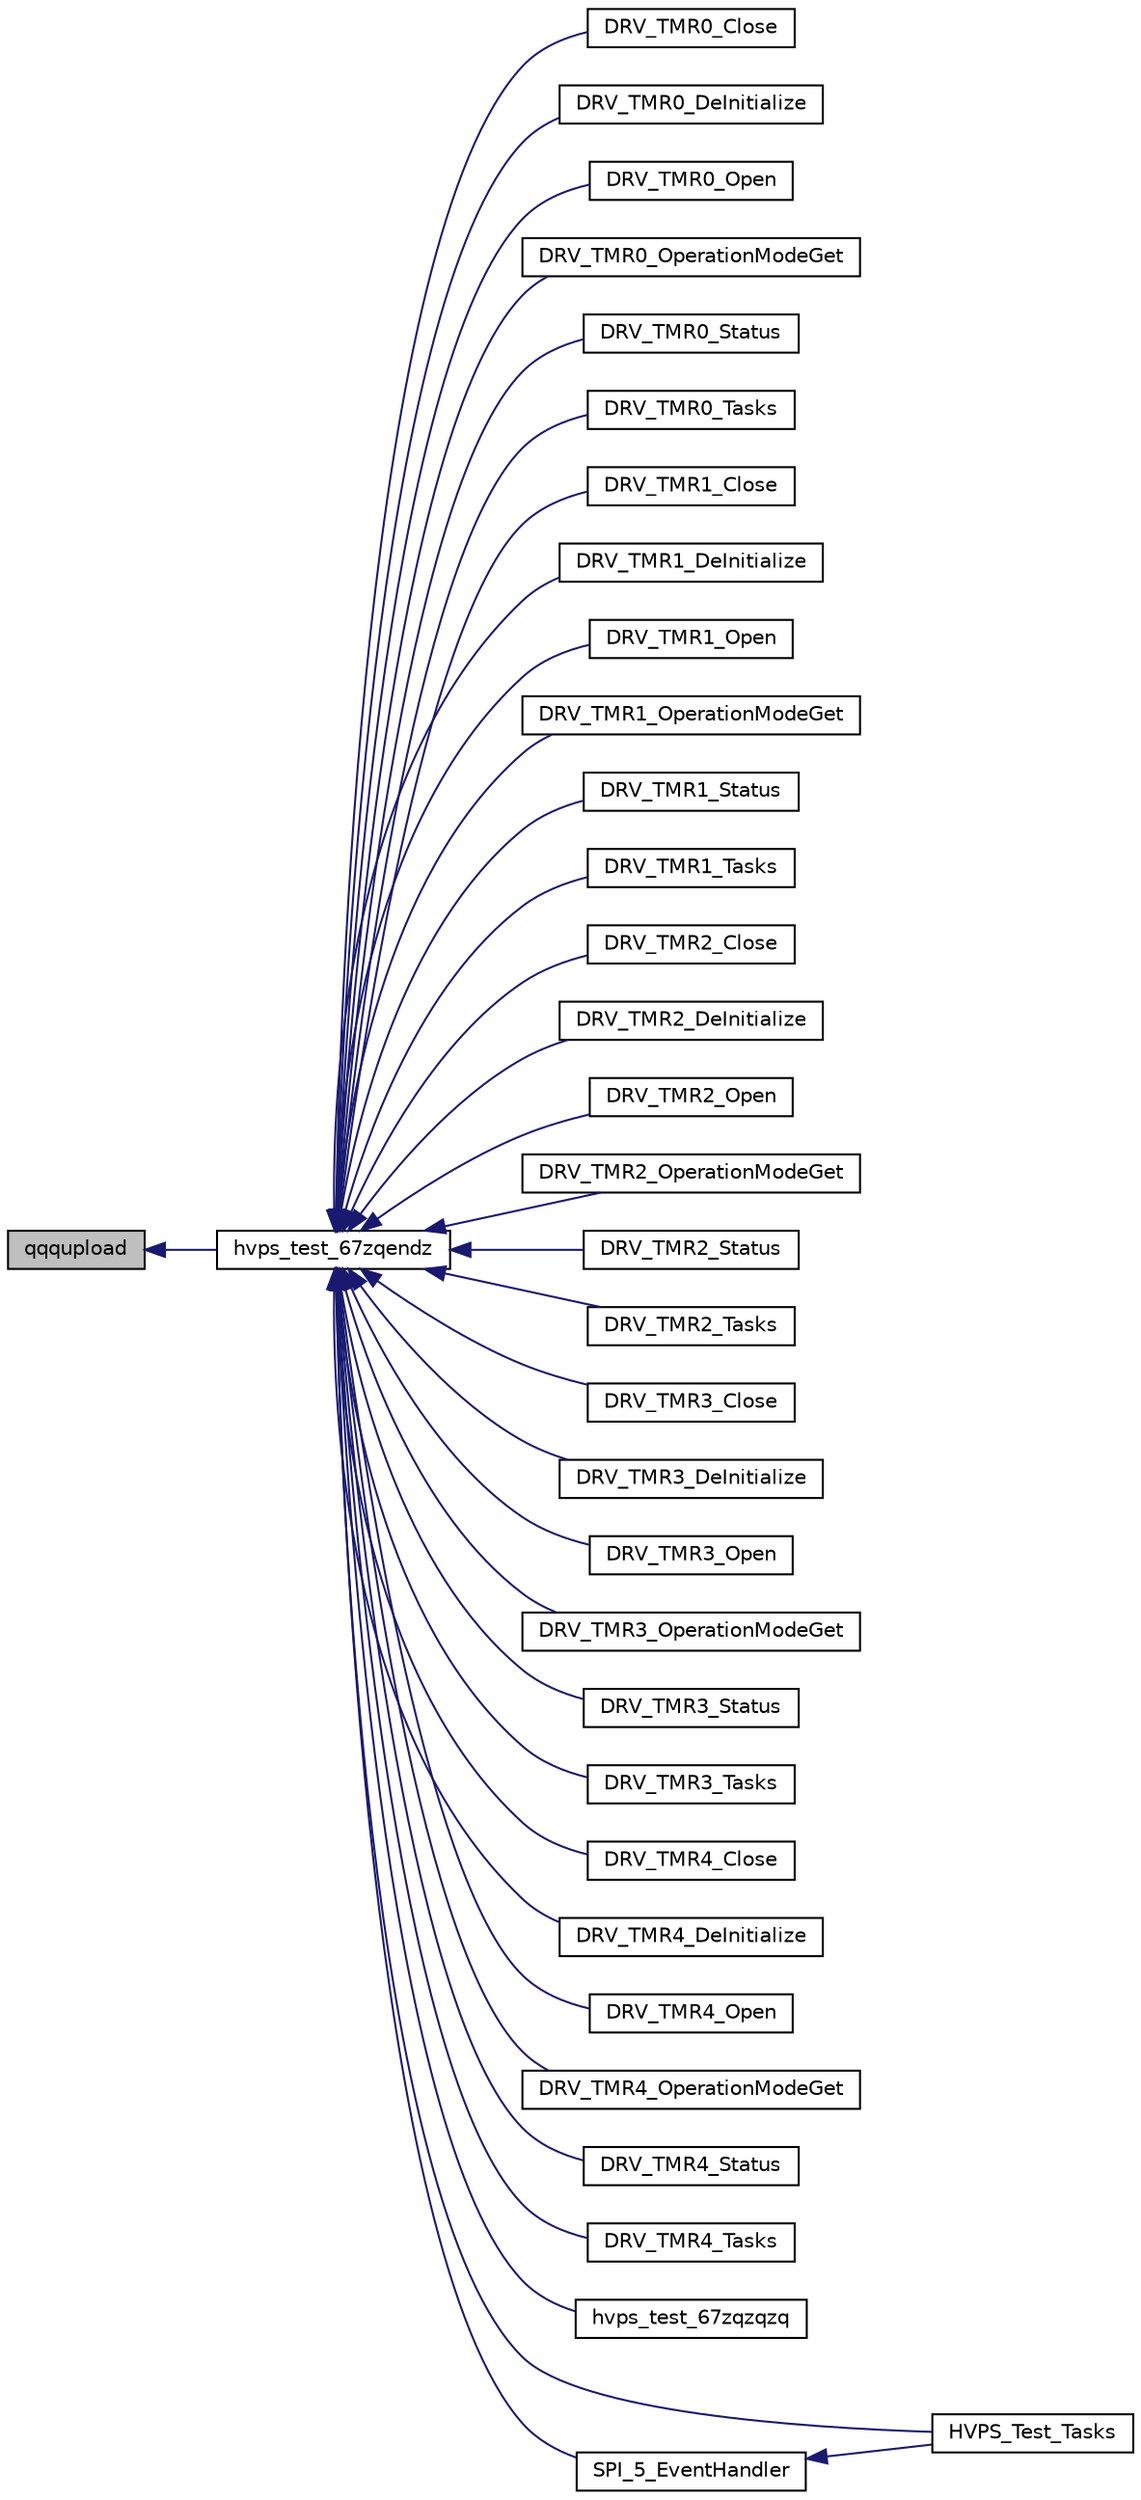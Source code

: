 digraph "qqqupload"
{
  edge [fontname="Helvetica",fontsize="10",labelfontname="Helvetica",labelfontsize="10"];
  node [fontname="Helvetica",fontsize="10",shape=record];
  rankdir="LR";
  Node1690 [label="qqqupload",height=0.2,width=0.4,color="black", fillcolor="grey75", style="filled", fontcolor="black"];
  Node1690 -> Node1691 [dir="back",color="midnightblue",fontsize="10",style="solid",fontname="Helvetica"];
  Node1691 [label="hvps_test_67zqendz",height=0.2,width=0.4,color="black", fillcolor="white", style="filled",URL="$inszt__hvps__test_8c.html#ad8c587bedb05e758a49e8e760fa00bff"];
  Node1691 -> Node1692 [dir="back",color="midnightblue",fontsize="10",style="solid",fontname="Helvetica"];
  Node1692 [label="DRV_TMR0_Close",height=0.2,width=0.4,color="black", fillcolor="white", style="filled",URL="$inszt__hvps__test_8c.html#a32eae35a1e64a44969e70c746ec9cdc2"];
  Node1691 -> Node1693 [dir="back",color="midnightblue",fontsize="10",style="solid",fontname="Helvetica"];
  Node1693 [label="DRV_TMR0_DeInitialize",height=0.2,width=0.4,color="black", fillcolor="white", style="filled",URL="$inszt__hvps__test_8c.html#ac35e22ce2277246569aa15a0142f42de"];
  Node1691 -> Node1694 [dir="back",color="midnightblue",fontsize="10",style="solid",fontname="Helvetica"];
  Node1694 [label="DRV_TMR0_Open",height=0.2,width=0.4,color="black", fillcolor="white", style="filled",URL="$inszt__hvps__test_8c.html#a6185be0b1acc5308100e9c168c6d9882"];
  Node1691 -> Node1695 [dir="back",color="midnightblue",fontsize="10",style="solid",fontname="Helvetica"];
  Node1695 [label="DRV_TMR0_OperationModeGet",height=0.2,width=0.4,color="black", fillcolor="white", style="filled",URL="$inszt__hvps__test_8c.html#a75154e72363837310412c5f0f77ca99b"];
  Node1691 -> Node1696 [dir="back",color="midnightblue",fontsize="10",style="solid",fontname="Helvetica"];
  Node1696 [label="DRV_TMR0_Status",height=0.2,width=0.4,color="black", fillcolor="white", style="filled",URL="$inszt__hvps__test_8c.html#aa0b45abb3787c0b80fba63077983fda6"];
  Node1691 -> Node1697 [dir="back",color="midnightblue",fontsize="10",style="solid",fontname="Helvetica"];
  Node1697 [label="DRV_TMR0_Tasks",height=0.2,width=0.4,color="black", fillcolor="white", style="filled",URL="$inszt__hvps__test_8c.html#a074ed24077060483c762988f726d23e9"];
  Node1691 -> Node1698 [dir="back",color="midnightblue",fontsize="10",style="solid",fontname="Helvetica"];
  Node1698 [label="DRV_TMR1_Close",height=0.2,width=0.4,color="black", fillcolor="white", style="filled",URL="$inszt__hvps__test_8c.html#a6a5cde4bb2a1f040394eff6085aa1d59"];
  Node1691 -> Node1699 [dir="back",color="midnightblue",fontsize="10",style="solid",fontname="Helvetica"];
  Node1699 [label="DRV_TMR1_DeInitialize",height=0.2,width=0.4,color="black", fillcolor="white", style="filled",URL="$inszt__hvps__test_8c.html#abf7739f5097a1ceff5268ea070a35c9e"];
  Node1691 -> Node1700 [dir="back",color="midnightblue",fontsize="10",style="solid",fontname="Helvetica"];
  Node1700 [label="DRV_TMR1_Open",height=0.2,width=0.4,color="black", fillcolor="white", style="filled",URL="$inszt__hvps__test_8c.html#ac23662f1a2e62aff3d8576b4fb403b5e"];
  Node1691 -> Node1701 [dir="back",color="midnightblue",fontsize="10",style="solid",fontname="Helvetica"];
  Node1701 [label="DRV_TMR1_OperationModeGet",height=0.2,width=0.4,color="black", fillcolor="white", style="filled",URL="$inszt__hvps__test_8c.html#a2ddcb52c248a14db2f5d3cc2b8396b4d"];
  Node1691 -> Node1702 [dir="back",color="midnightblue",fontsize="10",style="solid",fontname="Helvetica"];
  Node1702 [label="DRV_TMR1_Status",height=0.2,width=0.4,color="black", fillcolor="white", style="filled",URL="$inszt__hvps__test_8c.html#af0b509a65d0cc40830845f905e72f383"];
  Node1691 -> Node1703 [dir="back",color="midnightblue",fontsize="10",style="solid",fontname="Helvetica"];
  Node1703 [label="DRV_TMR1_Tasks",height=0.2,width=0.4,color="black", fillcolor="white", style="filled",URL="$inszt__hvps__test_8c.html#a0c01e1083b80ad88b2bc0fae758b1f0e"];
  Node1691 -> Node1704 [dir="back",color="midnightblue",fontsize="10",style="solid",fontname="Helvetica"];
  Node1704 [label="DRV_TMR2_Close",height=0.2,width=0.4,color="black", fillcolor="white", style="filled",URL="$inszt__hvps__test_8c.html#a5ad44e5f36f8a566c396331e7c08c15d"];
  Node1691 -> Node1705 [dir="back",color="midnightblue",fontsize="10",style="solid",fontname="Helvetica"];
  Node1705 [label="DRV_TMR2_DeInitialize",height=0.2,width=0.4,color="black", fillcolor="white", style="filled",URL="$inszt__hvps__test_8c.html#a0aa800750e31f5d3aea0afcd7faa41fe"];
  Node1691 -> Node1706 [dir="back",color="midnightblue",fontsize="10",style="solid",fontname="Helvetica"];
  Node1706 [label="DRV_TMR2_Open",height=0.2,width=0.4,color="black", fillcolor="white", style="filled",URL="$inszt__hvps__test_8c.html#ae3ec2e7d926f1dfcf4d5b4ec3f4452b1"];
  Node1691 -> Node1707 [dir="back",color="midnightblue",fontsize="10",style="solid",fontname="Helvetica"];
  Node1707 [label="DRV_TMR2_OperationModeGet",height=0.2,width=0.4,color="black", fillcolor="white", style="filled",URL="$inszt__hvps__test_8c.html#aaec612bc5ca6823e226aa9e168f0f7e4"];
  Node1691 -> Node1708 [dir="back",color="midnightblue",fontsize="10",style="solid",fontname="Helvetica"];
  Node1708 [label="DRV_TMR2_Status",height=0.2,width=0.4,color="black", fillcolor="white", style="filled",URL="$inszt__hvps__test_8c.html#ab66021f387d5cbb3e7ab20b7718aa773"];
  Node1691 -> Node1709 [dir="back",color="midnightblue",fontsize="10",style="solid",fontname="Helvetica"];
  Node1709 [label="DRV_TMR2_Tasks",height=0.2,width=0.4,color="black", fillcolor="white", style="filled",URL="$inszt__hvps__test_8c.html#a4cae103296c260a0cacd0bfbb02abec6"];
  Node1691 -> Node1710 [dir="back",color="midnightblue",fontsize="10",style="solid",fontname="Helvetica"];
  Node1710 [label="DRV_TMR3_Close",height=0.2,width=0.4,color="black", fillcolor="white", style="filled",URL="$inszt__hvps__test_8c.html#a5dd9fa4b5c96ae83f17ed22952b3526b"];
  Node1691 -> Node1711 [dir="back",color="midnightblue",fontsize="10",style="solid",fontname="Helvetica"];
  Node1711 [label="DRV_TMR3_DeInitialize",height=0.2,width=0.4,color="black", fillcolor="white", style="filled",URL="$inszt__hvps__test_8c.html#a51119949a1b0dc2ade9d15cd3eef3cf9"];
  Node1691 -> Node1712 [dir="back",color="midnightblue",fontsize="10",style="solid",fontname="Helvetica"];
  Node1712 [label="DRV_TMR3_Open",height=0.2,width=0.4,color="black", fillcolor="white", style="filled",URL="$inszt__hvps__test_8c.html#a14def85d2721c6fe7a0f52e5da985745"];
  Node1691 -> Node1713 [dir="back",color="midnightblue",fontsize="10",style="solid",fontname="Helvetica"];
  Node1713 [label="DRV_TMR3_OperationModeGet",height=0.2,width=0.4,color="black", fillcolor="white", style="filled",URL="$inszt__hvps__test_8c.html#aba3d374b5742c8fed77fb9c5125906e8"];
  Node1691 -> Node1714 [dir="back",color="midnightblue",fontsize="10",style="solid",fontname="Helvetica"];
  Node1714 [label="DRV_TMR3_Status",height=0.2,width=0.4,color="black", fillcolor="white", style="filled",URL="$inszt__hvps__test_8c.html#ab337820f2261ee63bfbdbe91f999de92"];
  Node1691 -> Node1715 [dir="back",color="midnightblue",fontsize="10",style="solid",fontname="Helvetica"];
  Node1715 [label="DRV_TMR3_Tasks",height=0.2,width=0.4,color="black", fillcolor="white", style="filled",URL="$inszt__hvps__test_8c.html#ac4622292b2dab66f9b5ae9778db08478"];
  Node1691 -> Node1716 [dir="back",color="midnightblue",fontsize="10",style="solid",fontname="Helvetica"];
  Node1716 [label="DRV_TMR4_Close",height=0.2,width=0.4,color="black", fillcolor="white", style="filled",URL="$inszt__hvps__test_8c.html#abca98245dd4f6348cc96c19911fa2f7f"];
  Node1691 -> Node1717 [dir="back",color="midnightblue",fontsize="10",style="solid",fontname="Helvetica"];
  Node1717 [label="DRV_TMR4_DeInitialize",height=0.2,width=0.4,color="black", fillcolor="white", style="filled",URL="$inszt__hvps__test_8c.html#a24315793d9553d184024aea496534bc5"];
  Node1691 -> Node1718 [dir="back",color="midnightblue",fontsize="10",style="solid",fontname="Helvetica"];
  Node1718 [label="DRV_TMR4_Open",height=0.2,width=0.4,color="black", fillcolor="white", style="filled",URL="$inszt__hvps__test_8c.html#a6e2c39c5a9d8b23859be0e673b43b1b9"];
  Node1691 -> Node1719 [dir="back",color="midnightblue",fontsize="10",style="solid",fontname="Helvetica"];
  Node1719 [label="DRV_TMR4_OperationModeGet",height=0.2,width=0.4,color="black", fillcolor="white", style="filled",URL="$inszt__hvps__test_8c.html#ad47780c4b3a36ef4f64841b0106a751d"];
  Node1691 -> Node1720 [dir="back",color="midnightblue",fontsize="10",style="solid",fontname="Helvetica"];
  Node1720 [label="DRV_TMR4_Status",height=0.2,width=0.4,color="black", fillcolor="white", style="filled",URL="$inszt__hvps__test_8c.html#aeb55a9257642cf221bcb641b25033668"];
  Node1691 -> Node1721 [dir="back",color="midnightblue",fontsize="10",style="solid",fontname="Helvetica"];
  Node1721 [label="DRV_TMR4_Tasks",height=0.2,width=0.4,color="black", fillcolor="white", style="filled",URL="$inszt__hvps__test_8c.html#a97a4bb302673812056f8ad54ea70b59e"];
  Node1691 -> Node1722 [dir="back",color="midnightblue",fontsize="10",style="solid",fontname="Helvetica"];
  Node1722 [label="hvps_test_67zqzqzq",height=0.2,width=0.4,color="black", fillcolor="white", style="filled",URL="$inszt__hvps__test_8c.html#ab62bf35c7b8bd52f6bf6099254d38de9"];
  Node1691 -> Node1723 [dir="back",color="midnightblue",fontsize="10",style="solid",fontname="Helvetica"];
  Node1723 [label="HVPS_Test_Tasks",height=0.2,width=0.4,color="black", fillcolor="white", style="filled",URL="$inszt__hvps__test_8c.html#aac73f1185c0bf4ac7c58ed7617339f88"];
  Node1691 -> Node1724 [dir="back",color="midnightblue",fontsize="10",style="solid",fontname="Helvetica"];
  Node1724 [label="SPI_5_EventHandler",height=0.2,width=0.4,color="black", fillcolor="white", style="filled",URL="$inszt__hvps__test_8c.html#ac2d5f6e8bac9b9d040063b2d458b8e5f"];
  Node1724 -> Node1723 [dir="back",color="midnightblue",fontsize="10",style="solid",fontname="Helvetica"];
}
